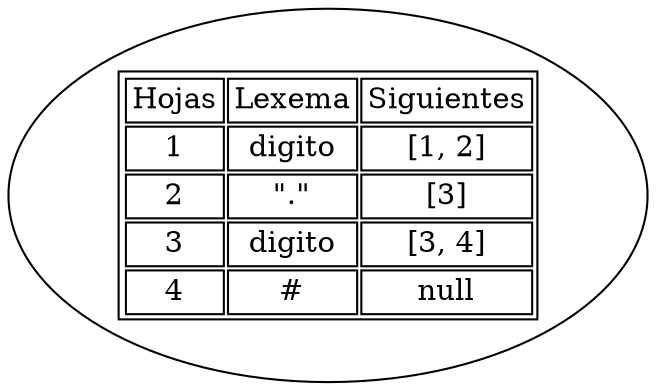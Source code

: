 digraph Arbol_Sintactico{arset [label=<
        <TABLE ALIGN="LEFT">
            <TR>
                <TD>Hojas</TD>
                <TD>Lexema</TD>
                <TD>Siguientes</TD>
                  </TR><TR>
                <TD>1</TD>
                <TD>digito</TD>
                <TD>[1, 2]</TD>
            </TR><TR>
                <TD>2</TD>
                <TD>"."</TD>
                <TD>[3]</TD>
            </TR><TR>
                <TD>3</TD>
                <TD>digito</TD>
                <TD>[3, 4]</TD>
            </TR><TR>
                <TD>4</TD>
                <TD>#</TD>
                <TD>null</TD>
            </TR></TABLE>
    >, ];}
